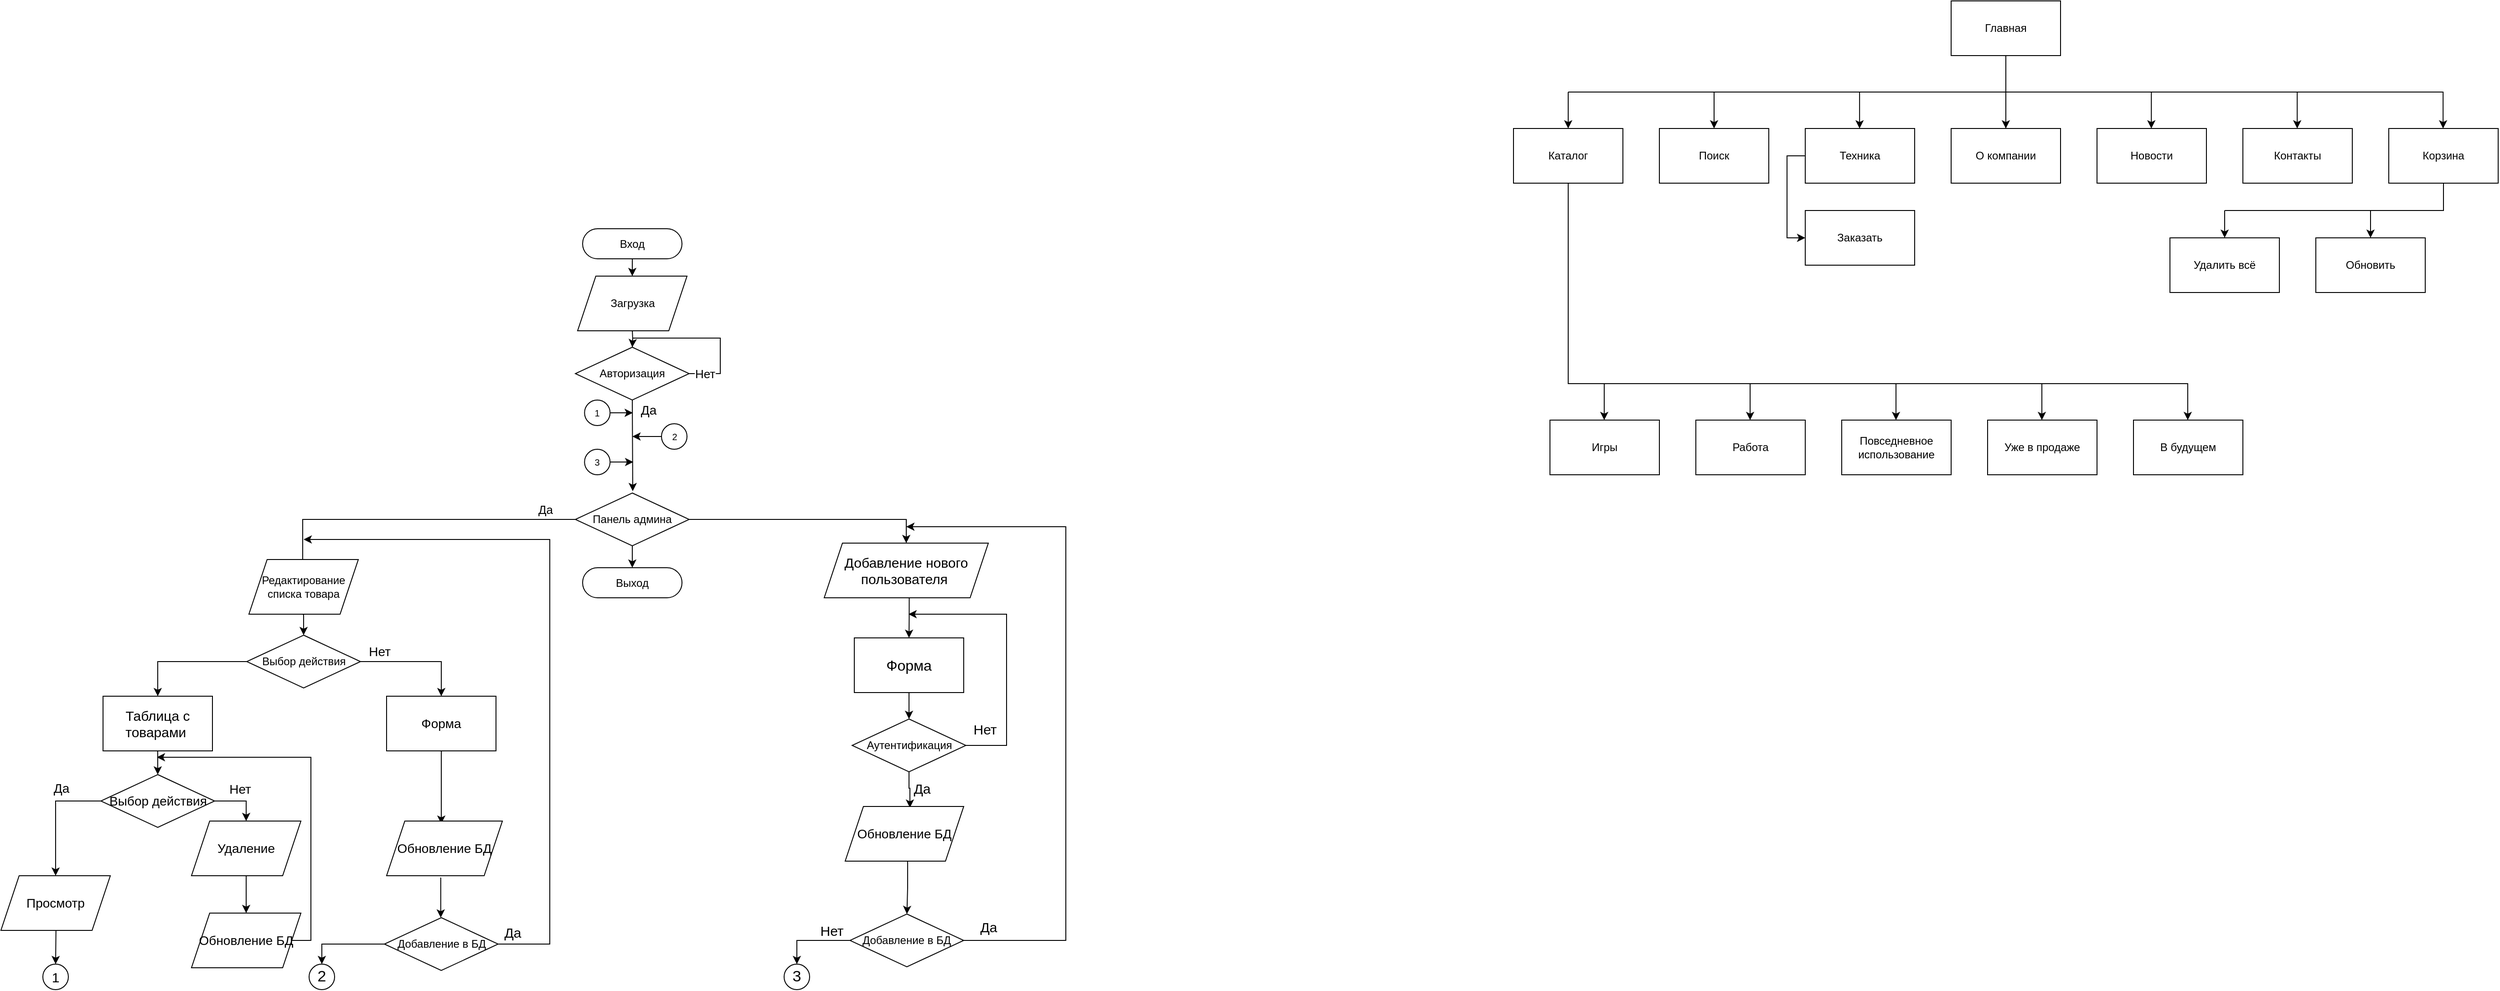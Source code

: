 <mxfile version="16.4.2" type="github">
  <diagram id="2LeeSKgqcYLErjVpxvfT" name="Page-1">
    <mxGraphModel dx="827" dy="452" grid="0" gridSize="10" guides="1" tooltips="1" connect="1" arrows="1" fold="1" page="0" pageScale="1" pageWidth="827" pageHeight="1169" background="#ffffff" math="0" shadow="0">
      <root>
        <mxCell id="0" />
        <mxCell id="1" parent="0" />
        <mxCell id="cUAXZSabodu7vR0SYJAd-1" value="Главная" style="rounded=0;whiteSpace=wrap;html=1;" parent="1" vertex="1">
          <mxGeometry x="2380" y="175" width="120" height="60" as="geometry" />
        </mxCell>
        <mxCell id="NjksaWvO8bkKv_YG7I8k-1" value="О компании" style="rounded=0;whiteSpace=wrap;html=1;" parent="1" vertex="1">
          <mxGeometry x="2380" y="315" width="120" height="60" as="geometry" />
        </mxCell>
        <mxCell id="NjksaWvO8bkKv_YG7I8k-6" value="Новости" style="rounded=0;whiteSpace=wrap;html=1;" parent="1" vertex="1">
          <mxGeometry x="2540" y="315" width="120" height="60" as="geometry" />
        </mxCell>
        <mxCell id="NjksaWvO8bkKv_YG7I8k-7" value="Контакты" style="rounded=0;whiteSpace=wrap;html=1;" parent="1" vertex="1">
          <mxGeometry x="2700" y="315" width="120" height="60" as="geometry" />
        </mxCell>
        <mxCell id="NjksaWvO8bkKv_YG7I8k-8" value="Техника" style="rounded=0;whiteSpace=wrap;html=1;" parent="1" vertex="1">
          <mxGeometry x="2220" y="315" width="120" height="60" as="geometry" />
        </mxCell>
        <mxCell id="NjksaWvO8bkKv_YG7I8k-11" value="Поиск" style="rounded=0;whiteSpace=wrap;html=1;" parent="1" vertex="1">
          <mxGeometry x="2060" y="315" width="120" height="60" as="geometry" />
        </mxCell>
        <mxCell id="NjksaWvO8bkKv_YG7I8k-12" value="Каталог" style="rounded=0;whiteSpace=wrap;html=1;" parent="1" vertex="1">
          <mxGeometry x="1900" y="315" width="120" height="60" as="geometry" />
        </mxCell>
        <mxCell id="NjksaWvO8bkKv_YG7I8k-13" value="Корзина" style="rounded=0;whiteSpace=wrap;html=1;" parent="1" vertex="1">
          <mxGeometry x="2860" y="315" width="120" height="60" as="geometry" />
        </mxCell>
        <mxCell id="NjksaWvO8bkKv_YG7I8k-14" value="Заказать" style="rounded=0;whiteSpace=wrap;html=1;" parent="1" vertex="1">
          <mxGeometry x="2220" y="405" width="120" height="60" as="geometry" />
        </mxCell>
        <mxCell id="NjksaWvO8bkKv_YG7I8k-15" value="" style="endArrow=none;html=1;rounded=0;exitX=0.5;exitY=0;exitDx=0;exitDy=0;entryX=0.5;entryY=1;entryDx=0;entryDy=0;" parent="1" source="NjksaWvO8bkKv_YG7I8k-1" target="cUAXZSabodu7vR0SYJAd-1" edge="1">
          <mxGeometry width="50" height="50" relative="1" as="geometry">
            <mxPoint x="2420" y="255" as="sourcePoint" />
            <mxPoint x="2470" y="205" as="targetPoint" />
          </mxGeometry>
        </mxCell>
        <mxCell id="NjksaWvO8bkKv_YG7I8k-16" value="" style="endArrow=classic;html=1;rounded=0;entryX=0.5;entryY=0;entryDx=0;entryDy=0;" parent="1" target="NjksaWvO8bkKv_YG7I8k-1" edge="1">
          <mxGeometry width="50" height="50" relative="1" as="geometry">
            <mxPoint x="2440" y="235" as="sourcePoint" />
            <mxPoint x="2490" y="185" as="targetPoint" />
          </mxGeometry>
        </mxCell>
        <mxCell id="NjksaWvO8bkKv_YG7I8k-17" value="" style="endArrow=none;html=1;rounded=0;" parent="1" edge="1">
          <mxGeometry width="50" height="50" relative="1" as="geometry">
            <mxPoint x="1960" y="275" as="sourcePoint" />
            <mxPoint x="2920" y="275" as="targetPoint" />
          </mxGeometry>
        </mxCell>
        <mxCell id="NjksaWvO8bkKv_YG7I8k-18" value="" style="endArrow=classic;html=1;rounded=0;entryX=0.5;entryY=0;entryDx=0;entryDy=0;" parent="1" target="NjksaWvO8bkKv_YG7I8k-12" edge="1">
          <mxGeometry width="50" height="50" relative="1" as="geometry">
            <mxPoint x="1960" y="275" as="sourcePoint" />
            <mxPoint x="2040" y="205" as="targetPoint" />
          </mxGeometry>
        </mxCell>
        <mxCell id="NjksaWvO8bkKv_YG7I8k-19" value="" style="endArrow=classic;html=1;rounded=0;entryX=0.5;entryY=0;entryDx=0;entryDy=0;" parent="1" target="NjksaWvO8bkKv_YG7I8k-11" edge="1">
          <mxGeometry width="50" height="50" relative="1" as="geometry">
            <mxPoint x="2120" y="275" as="sourcePoint" />
            <mxPoint x="1970" y="325.0" as="targetPoint" />
            <Array as="points">
              <mxPoint x="2120" y="295" />
            </Array>
          </mxGeometry>
        </mxCell>
        <mxCell id="NjksaWvO8bkKv_YG7I8k-20" value="" style="endArrow=classic;html=1;rounded=0;entryX=0.5;entryY=0;entryDx=0;entryDy=0;" parent="1" edge="1">
          <mxGeometry width="50" height="50" relative="1" as="geometry">
            <mxPoint x="2279.58" y="275" as="sourcePoint" />
            <mxPoint x="2279.58" y="315" as="targetPoint" />
          </mxGeometry>
        </mxCell>
        <mxCell id="NjksaWvO8bkKv_YG7I8k-21" value="" style="endArrow=classic;html=1;rounded=0;entryX=0.5;entryY=0;entryDx=0;entryDy=0;" parent="1" edge="1">
          <mxGeometry width="50" height="50" relative="1" as="geometry">
            <mxPoint x="2599.58" y="275" as="sourcePoint" />
            <mxPoint x="2599.58" y="315" as="targetPoint" />
          </mxGeometry>
        </mxCell>
        <mxCell id="NjksaWvO8bkKv_YG7I8k-22" value="" style="endArrow=classic;html=1;rounded=0;entryX=0.5;entryY=0;entryDx=0;entryDy=0;" parent="1" edge="1">
          <mxGeometry width="50" height="50" relative="1" as="geometry">
            <mxPoint x="2759.58" y="275" as="sourcePoint" />
            <mxPoint x="2759.58" y="315" as="targetPoint" />
          </mxGeometry>
        </mxCell>
        <mxCell id="NjksaWvO8bkKv_YG7I8k-23" value="" style="endArrow=classic;html=1;rounded=0;entryX=0.5;entryY=0;entryDx=0;entryDy=0;" parent="1" edge="1">
          <mxGeometry width="50" height="50" relative="1" as="geometry">
            <mxPoint x="2919.58" y="275" as="sourcePoint" />
            <mxPoint x="2919.58" y="315" as="targetPoint" />
          </mxGeometry>
        </mxCell>
        <mxCell id="NjksaWvO8bkKv_YG7I8k-25" value="" style="endArrow=classic;html=1;rounded=0;exitX=0;exitY=0.5;exitDx=0;exitDy=0;entryX=0;entryY=0.5;entryDx=0;entryDy=0;" parent="1" source="NjksaWvO8bkKv_YG7I8k-8" target="NjksaWvO8bkKv_YG7I8k-14" edge="1">
          <mxGeometry width="50" height="50" relative="1" as="geometry">
            <mxPoint x="2360" y="355" as="sourcePoint" />
            <mxPoint x="2410" y="305" as="targetPoint" />
            <Array as="points">
              <mxPoint x="2200" y="345" />
              <mxPoint x="2200" y="435" />
            </Array>
          </mxGeometry>
        </mxCell>
        <mxCell id="NjksaWvO8bkKv_YG7I8k-26" value="Обновить" style="rounded=0;whiteSpace=wrap;html=1;" parent="1" vertex="1">
          <mxGeometry x="2780" y="435" width="120" height="60" as="geometry" />
        </mxCell>
        <mxCell id="NjksaWvO8bkKv_YG7I8k-27" value="Удалить всё" style="rounded=0;whiteSpace=wrap;html=1;" parent="1" vertex="1">
          <mxGeometry x="2620" y="435" width="120" height="60" as="geometry" />
        </mxCell>
        <mxCell id="NjksaWvO8bkKv_YG7I8k-28" value="" style="endArrow=none;html=1;rounded=0;entryX=0.5;entryY=1;entryDx=0;entryDy=0;" parent="1" target="NjksaWvO8bkKv_YG7I8k-13" edge="1">
          <mxGeometry width="50" height="50" relative="1" as="geometry">
            <mxPoint x="2680" y="405" as="sourcePoint" />
            <mxPoint x="2820" y="305" as="targetPoint" />
            <Array as="points">
              <mxPoint x="2920" y="405" />
            </Array>
          </mxGeometry>
        </mxCell>
        <mxCell id="NjksaWvO8bkKv_YG7I8k-29" value="" style="endArrow=classic;html=1;rounded=0;entryX=0.5;entryY=0;entryDx=0;entryDy=0;" parent="1" target="NjksaWvO8bkKv_YG7I8k-27" edge="1">
          <mxGeometry width="50" height="50" relative="1" as="geometry">
            <mxPoint x="2680" y="405" as="sourcePoint" />
            <mxPoint x="2820" y="305" as="targetPoint" />
          </mxGeometry>
        </mxCell>
        <mxCell id="NjksaWvO8bkKv_YG7I8k-30" value="" style="endArrow=classic;html=1;rounded=0;entryX=0.5;entryY=0;entryDx=0;entryDy=0;" parent="1" edge="1">
          <mxGeometry width="50" height="50" relative="1" as="geometry">
            <mxPoint x="2840" y="405" as="sourcePoint" />
            <mxPoint x="2840" y="435.0" as="targetPoint" />
          </mxGeometry>
        </mxCell>
        <mxCell id="NjksaWvO8bkKv_YG7I8k-31" value="" style="endArrow=none;html=1;rounded=0;entryX=0.5;entryY=1;entryDx=0;entryDy=0;" parent="1" target="NjksaWvO8bkKv_YG7I8k-12" edge="1">
          <mxGeometry width="50" height="50" relative="1" as="geometry">
            <mxPoint x="2640" y="595" as="sourcePoint" />
            <mxPoint x="2150" y="525" as="targetPoint" />
            <Array as="points">
              <mxPoint x="1960" y="595" />
            </Array>
          </mxGeometry>
        </mxCell>
        <mxCell id="NjksaWvO8bkKv_YG7I8k-32" value="Игры" style="rounded=0;whiteSpace=wrap;html=1;" parent="1" vertex="1">
          <mxGeometry x="1940" y="635" width="120" height="60" as="geometry" />
        </mxCell>
        <mxCell id="NjksaWvO8bkKv_YG7I8k-33" value="Работа" style="rounded=0;whiteSpace=wrap;html=1;" parent="1" vertex="1">
          <mxGeometry x="2100" y="635" width="120" height="60" as="geometry" />
        </mxCell>
        <mxCell id="NjksaWvO8bkKv_YG7I8k-34" value="Повседневное использование" style="rounded=0;whiteSpace=wrap;html=1;" parent="1" vertex="1">
          <mxGeometry x="2260" y="635" width="120" height="60" as="geometry" />
        </mxCell>
        <mxCell id="NjksaWvO8bkKv_YG7I8k-35" value="Уже в продаже" style="rounded=0;whiteSpace=wrap;html=1;" parent="1" vertex="1">
          <mxGeometry x="2420" y="635" width="120" height="60" as="geometry" />
        </mxCell>
        <mxCell id="NjksaWvO8bkKv_YG7I8k-36" value="В будущем" style="rounded=0;whiteSpace=wrap;html=1;" parent="1" vertex="1">
          <mxGeometry x="2580" y="635" width="120" height="60" as="geometry" />
        </mxCell>
        <mxCell id="NjksaWvO8bkKv_YG7I8k-39" value="" style="endArrow=classic;html=1;rounded=0;entryX=0.5;entryY=0;entryDx=0;entryDy=0;" parent="1" edge="1">
          <mxGeometry width="50" height="50" relative="1" as="geometry">
            <mxPoint x="2639.52" y="595" as="sourcePoint" />
            <mxPoint x="2639.52" y="635" as="targetPoint" />
          </mxGeometry>
        </mxCell>
        <mxCell id="NjksaWvO8bkKv_YG7I8k-40" value="" style="endArrow=classic;html=1;rounded=0;entryX=0.5;entryY=0;entryDx=0;entryDy=0;" parent="1" edge="1">
          <mxGeometry width="50" height="50" relative="1" as="geometry">
            <mxPoint x="2479.52" y="595" as="sourcePoint" />
            <mxPoint x="2479.52" y="635" as="targetPoint" />
          </mxGeometry>
        </mxCell>
        <mxCell id="NjksaWvO8bkKv_YG7I8k-41" value="" style="endArrow=classic;html=1;rounded=0;entryX=0.5;entryY=0;entryDx=0;entryDy=0;" parent="1" edge="1">
          <mxGeometry width="50" height="50" relative="1" as="geometry">
            <mxPoint x="2319.52" y="595" as="sourcePoint" />
            <mxPoint x="2319.52" y="635" as="targetPoint" />
          </mxGeometry>
        </mxCell>
        <mxCell id="NjksaWvO8bkKv_YG7I8k-42" value="" style="endArrow=classic;html=1;rounded=0;entryX=0.5;entryY=0;entryDx=0;entryDy=0;" parent="1" edge="1">
          <mxGeometry width="50" height="50" relative="1" as="geometry">
            <mxPoint x="2159.52" y="595" as="sourcePoint" />
            <mxPoint x="2159.52" y="635" as="targetPoint" />
          </mxGeometry>
        </mxCell>
        <mxCell id="NjksaWvO8bkKv_YG7I8k-43" value="" style="endArrow=classic;html=1;rounded=0;entryX=0.5;entryY=0;entryDx=0;entryDy=0;" parent="1" edge="1">
          <mxGeometry width="50" height="50" relative="1" as="geometry">
            <mxPoint x="1999.52" y="595" as="sourcePoint" />
            <mxPoint x="1999.52" y="635" as="targetPoint" />
          </mxGeometry>
        </mxCell>
        <mxCell id="a2tKn3T9XnNzQSszcCgc-1" value="Вход" style="rounded=1;whiteSpace=wrap;html=1;arcSize=50;" parent="1" vertex="1">
          <mxGeometry x="879" y="425" width="109" height="33" as="geometry" />
        </mxCell>
        <mxCell id="a2tKn3T9XnNzQSszcCgc-2" value="Загрузка" style="shape=parallelogram;perimeter=parallelogramPerimeter;whiteSpace=wrap;html=1;fixedSize=1;" parent="1" vertex="1">
          <mxGeometry x="873.51" y="477" width="120" height="60" as="geometry" />
        </mxCell>
        <mxCell id="a2tKn3T9XnNzQSszcCgc-3" value="Авторизация" style="rhombus;whiteSpace=wrap;html=1;" parent="1" vertex="1">
          <mxGeometry x="871.13" y="555" width="124.75" height="58" as="geometry" />
        </mxCell>
        <mxCell id="a2tKn3T9XnNzQSszcCgc-4" value="Нет" style="endArrow=none;html=1;rounded=0;exitX=1;exitY=0.5;exitDx=0;exitDy=0;entryX=0.5;entryY=0;entryDx=0;entryDy=0;fontSize=13;" parent="1" source="a2tKn3T9XnNzQSszcCgc-3" target="a2tKn3T9XnNzQSszcCgc-3" edge="1">
          <mxGeometry x="-0.809" width="50" height="50" relative="1" as="geometry">
            <mxPoint x="891" y="605" as="sourcePoint" />
            <mxPoint x="934" y="553" as="targetPoint" />
            <Array as="points">
              <mxPoint x="1030" y="584" />
              <mxPoint x="1030" y="545" />
              <mxPoint x="934" y="545" />
            </Array>
            <mxPoint as="offset" />
          </mxGeometry>
        </mxCell>
        <mxCell id="a2tKn3T9XnNzQSszcCgc-6" value="" style="endArrow=classic;html=1;rounded=0;entryX=0.5;entryY=0;entryDx=0;entryDy=0;exitX=0.5;exitY=1;exitDx=0;exitDy=0;" parent="1" source="a2tKn3T9XnNzQSszcCgc-2" target="a2tKn3T9XnNzQSszcCgc-3" edge="1">
          <mxGeometry width="50" height="50" relative="1" as="geometry">
            <mxPoint x="932" y="535" as="sourcePoint" />
            <mxPoint x="924" y="532" as="targetPoint" />
            <Array as="points">
              <mxPoint x="934" y="546" />
            </Array>
          </mxGeometry>
        </mxCell>
        <mxCell id="a2tKn3T9XnNzQSszcCgc-8" value="" style="endArrow=classic;html=1;rounded=0;exitX=0.5;exitY=1;exitDx=0;exitDy=0;entryX=0.5;entryY=0;entryDx=0;entryDy=0;" parent="1" source="a2tKn3T9XnNzQSszcCgc-1" target="a2tKn3T9XnNzQSszcCgc-2" edge="1">
          <mxGeometry width="50" height="50" relative="1" as="geometry">
            <mxPoint x="896" y="515" as="sourcePoint" />
            <mxPoint x="946" y="465" as="targetPoint" />
          </mxGeometry>
        </mxCell>
        <mxCell id="a2tKn3T9XnNzQSszcCgc-22" style="edgeStyle=orthogonalEdgeStyle;rounded=0;orthogonalLoop=1;jettySize=auto;html=1;fontSize=10;" parent="1" source="a2tKn3T9XnNzQSszcCgc-9" edge="1">
          <mxGeometry relative="1" as="geometry">
            <mxPoint x="933.619" y="653" as="targetPoint" />
          </mxGeometry>
        </mxCell>
        <mxCell id="a2tKn3T9XnNzQSszcCgc-9" value="2" style="ellipse;whiteSpace=wrap;html=1;aspect=fixed;fontSize=10;" parent="1" vertex="1">
          <mxGeometry x="965.51" y="639" width="28" height="28" as="geometry" />
        </mxCell>
        <mxCell id="a2tKn3T9XnNzQSszcCgc-11" value="Да" style="endArrow=classic;html=1;rounded=0;fontSize=14;exitX=0.5;exitY=1;exitDx=0;exitDy=0;" parent="1" source="a2tKn3T9XnNzQSszcCgc-3" edge="1">
          <mxGeometry x="-0.778" y="17" width="50" height="50" relative="1" as="geometry">
            <mxPoint x="896" y="658" as="sourcePoint" />
            <mxPoint x="934" y="713" as="targetPoint" />
            <mxPoint as="offset" />
          </mxGeometry>
        </mxCell>
        <mxCell id="a2tKn3T9XnNzQSszcCgc-23" style="edgeStyle=orthogonalEdgeStyle;rounded=0;orthogonalLoop=1;jettySize=auto;html=1;fontSize=10;" parent="1" source="a2tKn3T9XnNzQSszcCgc-12" edge="1">
          <mxGeometry relative="1" as="geometry">
            <mxPoint x="934.095" y="627.0" as="targetPoint" />
          </mxGeometry>
        </mxCell>
        <mxCell id="a2tKn3T9XnNzQSszcCgc-12" value="1" style="ellipse;whiteSpace=wrap;html=1;aspect=fixed;fontSize=10;" parent="1" vertex="1">
          <mxGeometry x="881.13" y="613" width="28" height="28" as="geometry" />
        </mxCell>
        <mxCell id="a2tKn3T9XnNzQSszcCgc-21" style="edgeStyle=orthogonalEdgeStyle;rounded=0;orthogonalLoop=1;jettySize=auto;html=1;fontSize=10;" parent="1" source="a2tKn3T9XnNzQSszcCgc-14" edge="1">
          <mxGeometry relative="1" as="geometry">
            <mxPoint x="934.571" y="681" as="targetPoint" />
          </mxGeometry>
        </mxCell>
        <mxCell id="a2tKn3T9XnNzQSszcCgc-14" value="3" style="ellipse;whiteSpace=wrap;html=1;aspect=fixed;fontSize=10;" parent="1" vertex="1">
          <mxGeometry x="881.13" y="667" width="28" height="28" as="geometry" />
        </mxCell>
        <mxCell id="a2tKn3T9XnNzQSszcCgc-26" style="edgeStyle=orthogonalEdgeStyle;rounded=0;orthogonalLoop=1;jettySize=auto;html=1;entryX=0.5;entryY=0;entryDx=0;entryDy=0;fontSize=10;" parent="1" source="a2tKn3T9XnNzQSszcCgc-24" target="a2tKn3T9XnNzQSszcCgc-25" edge="1">
          <mxGeometry relative="1" as="geometry" />
        </mxCell>
        <mxCell id="a2tKn3T9XnNzQSszcCgc-86" style="edgeStyle=orthogonalEdgeStyle;rounded=0;orthogonalLoop=1;jettySize=auto;html=1;exitX=1;exitY=0.5;exitDx=0;exitDy=0;entryX=0.5;entryY=0;entryDx=0;entryDy=0;fontSize=15;strokeWidth=1;" parent="1" source="a2tKn3T9XnNzQSszcCgc-24" target="a2tKn3T9XnNzQSszcCgc-72" edge="1">
          <mxGeometry relative="1" as="geometry" />
        </mxCell>
        <mxCell id="a2tKn3T9XnNzQSszcCgc-24" value="Панель админа" style="rhombus;whiteSpace=wrap;html=1;" parent="1" vertex="1">
          <mxGeometry x="871.13" y="715" width="124.75" height="58" as="geometry" />
        </mxCell>
        <mxCell id="a2tKn3T9XnNzQSszcCgc-25" value="Выход" style="rounded=1;whiteSpace=wrap;html=1;arcSize=50;" parent="1" vertex="1">
          <mxGeometry x="879.01" y="797" width="109" height="33" as="geometry" />
        </mxCell>
        <mxCell id="a2tKn3T9XnNzQSszcCgc-27" value="Да" style="endArrow=classic;html=1;rounded=0;fontSize=13;exitX=0;exitY=0.5;exitDx=0;exitDy=0;" parent="1" source="a2tKn3T9XnNzQSszcCgc-24" edge="1">
          <mxGeometry x="-0.835" y="-11" width="50" height="50" relative="1" as="geometry">
            <mxPoint x="932" y="899" as="sourcePoint" />
            <mxPoint x="572" y="849" as="targetPoint" />
            <Array as="points">
              <mxPoint x="572" y="744" />
            </Array>
            <mxPoint as="offset" />
          </mxGeometry>
        </mxCell>
        <mxCell id="a2tKn3T9XnNzQSszcCgc-29" value="Редактирование списка товара" style="shape=parallelogram;perimeter=parallelogramPerimeter;whiteSpace=wrap;html=1;fixedSize=1;" parent="1" vertex="1">
          <mxGeometry x="513" y="788" width="120" height="60" as="geometry" />
        </mxCell>
        <mxCell id="a2tKn3T9XnNzQSszcCgc-35" value="Нет&amp;nbsp;" style="edgeStyle=orthogonalEdgeStyle;rounded=0;orthogonalLoop=1;jettySize=auto;html=1;fontSize=14;" parent="1" source="a2tKn3T9XnNzQSszcCgc-30" target="a2tKn3T9XnNzQSszcCgc-34" edge="1">
          <mxGeometry x="-0.643" y="11" relative="1" as="geometry">
            <mxPoint as="offset" />
          </mxGeometry>
        </mxCell>
        <mxCell id="a2tKn3T9XnNzQSszcCgc-30" value="Выбор действия" style="rhombus;whiteSpace=wrap;html=1;" parent="1" vertex="1">
          <mxGeometry x="510.63" y="871" width="124.75" height="58" as="geometry" />
        </mxCell>
        <mxCell id="a2tKn3T9XnNzQSszcCgc-33" value="" style="endArrow=classic;html=1;rounded=0;fontSize=10;exitX=0.5;exitY=1;exitDx=0;exitDy=0;entryX=0.5;entryY=0;entryDx=0;entryDy=0;" parent="1" source="a2tKn3T9XnNzQSszcCgc-29" target="a2tKn3T9XnNzQSszcCgc-30" edge="1">
          <mxGeometry width="50" height="50" relative="1" as="geometry">
            <mxPoint x="633" y="779" as="sourcePoint" />
            <mxPoint x="683" y="729" as="targetPoint" />
          </mxGeometry>
        </mxCell>
        <mxCell id="a2tKn3T9XnNzQSszcCgc-37" value="" style="edgeStyle=orthogonalEdgeStyle;rounded=0;orthogonalLoop=1;jettySize=auto;html=1;fontSize=10;" parent="1" source="a2tKn3T9XnNzQSszcCgc-34" edge="1">
          <mxGeometry relative="1" as="geometry">
            <mxPoint x="723.995" y="1078" as="targetPoint" />
          </mxGeometry>
        </mxCell>
        <mxCell id="a2tKn3T9XnNzQSszcCgc-34" value="Форма" style="whiteSpace=wrap;html=1;fontSize=14;" parent="1" vertex="1">
          <mxGeometry x="663.995" y="938" width="120" height="60" as="geometry" />
        </mxCell>
        <mxCell id="a2tKn3T9XnNzQSszcCgc-42" value="Обновление БД" style="shape=parallelogram;perimeter=parallelogramPerimeter;whiteSpace=wrap;html=1;fixedSize=1;fontSize=14;" parent="1" vertex="1">
          <mxGeometry x="664" y="1075" width="127.01" height="60" as="geometry" />
        </mxCell>
        <mxCell id="a2tKn3T9XnNzQSszcCgc-46" value="Добавление в БД" style="rhombus;whiteSpace=wrap;html=1;" parent="1" vertex="1">
          <mxGeometry x="661.62" y="1181" width="124.75" height="58" as="geometry" />
        </mxCell>
        <mxCell id="a2tKn3T9XnNzQSszcCgc-47" value="" style="edgeStyle=orthogonalEdgeStyle;rounded=0;orthogonalLoop=1;jettySize=auto;html=1;fontSize=10;" parent="1" edge="1">
          <mxGeometry relative="1" as="geometry">
            <mxPoint x="723.405" y="1137" as="sourcePoint" />
            <mxPoint x="723.405" y="1181" as="targetPoint" />
          </mxGeometry>
        </mxCell>
        <mxCell id="a2tKn3T9XnNzQSszcCgc-49" value="Да" style="endArrow=classic;html=1;rounded=0;fontSize=15;exitX=1;exitY=0.5;exitDx=0;exitDy=0;" parent="1" source="a2tKn3T9XnNzQSszcCgc-46" edge="1">
          <mxGeometry x="-0.959" y="13" width="50" height="50" relative="1" as="geometry">
            <mxPoint x="836" y="1307" as="sourcePoint" />
            <mxPoint x="573" y="766" as="targetPoint" />
            <Array as="points">
              <mxPoint x="843" y="1210" />
              <mxPoint x="843" y="766" />
            </Array>
            <mxPoint as="offset" />
          </mxGeometry>
        </mxCell>
        <mxCell id="a2tKn3T9XnNzQSszcCgc-50" value="" style="endArrow=classic;html=1;rounded=0;fontSize=14;strokeWidth=1;exitX=0;exitY=0.5;exitDx=0;exitDy=0;entryX=0.5;entryY=0;entryDx=0;entryDy=0;" parent="1" source="a2tKn3T9XnNzQSszcCgc-46" target="a2tKn3T9XnNzQSszcCgc-51" edge="1">
          <mxGeometry width="50" height="50" relative="1" as="geometry">
            <mxPoint x="836" y="1235" as="sourcePoint" />
            <mxPoint x="600" y="1363" as="targetPoint" />
            <Array as="points">
              <mxPoint x="593" y="1210" />
            </Array>
          </mxGeometry>
        </mxCell>
        <mxCell id="a2tKn3T9XnNzQSszcCgc-51" value="2" style="ellipse;whiteSpace=wrap;html=1;aspect=fixed;fontSize=17;" parent="1" vertex="1">
          <mxGeometry x="579" y="1232" width="28" height="28" as="geometry" />
        </mxCell>
        <mxCell id="a2tKn3T9XnNzQSszcCgc-52" value="Таблица с товарами&amp;nbsp;" style="whiteSpace=wrap;html=1;fontSize=15;" parent="1" vertex="1">
          <mxGeometry x="353.005" y="938" width="120" height="60" as="geometry" />
        </mxCell>
        <mxCell id="a2tKn3T9XnNzQSszcCgc-53" value="" style="endArrow=classic;html=1;rounded=0;fontSize=14;strokeWidth=1;exitX=0;exitY=0.5;exitDx=0;exitDy=0;entryX=0.5;entryY=0;entryDx=0;entryDy=0;" parent="1" source="a2tKn3T9XnNzQSszcCgc-30" target="a2tKn3T9XnNzQSszcCgc-52" edge="1">
          <mxGeometry width="50" height="50" relative="1" as="geometry">
            <mxPoint x="600" y="1014" as="sourcePoint" />
            <mxPoint x="650" y="964" as="targetPoint" />
            <Array as="points">
              <mxPoint x="413" y="900" />
            </Array>
          </mxGeometry>
        </mxCell>
        <mxCell id="a2tKn3T9XnNzQSszcCgc-67" value="Нет" style="edgeStyle=orthogonalEdgeStyle;rounded=0;orthogonalLoop=1;jettySize=auto;html=1;exitX=1;exitY=0.5;exitDx=0;exitDy=0;entryX=0.5;entryY=0;entryDx=0;entryDy=0;fontSize=14;strokeWidth=1;" parent="1" source="a2tKn3T9XnNzQSszcCgc-55" target="a2tKn3T9XnNzQSszcCgc-60" edge="1">
          <mxGeometry x="-0.024" y="13" relative="1" as="geometry">
            <mxPoint as="offset" />
          </mxGeometry>
        </mxCell>
        <mxCell id="a2tKn3T9XnNzQSszcCgc-55" value="Выбор действия" style="rhombus;whiteSpace=wrap;html=1;fontSize=14;" parent="1" vertex="1">
          <mxGeometry x="350.63" y="1024" width="124.75" height="58" as="geometry" />
        </mxCell>
        <mxCell id="a2tKn3T9XnNzQSszcCgc-59" value="" style="endArrow=classic;html=1;rounded=0;fontSize=14;strokeWidth=1;exitX=0.5;exitY=1;exitDx=0;exitDy=0;entryX=0.5;entryY=0;entryDx=0;entryDy=0;" parent="1" source="a2tKn3T9XnNzQSszcCgc-52" target="a2tKn3T9XnNzQSszcCgc-55" edge="1">
          <mxGeometry width="50" height="50" relative="1" as="geometry">
            <mxPoint x="501" y="1061" as="sourcePoint" />
            <mxPoint x="551" y="1011" as="targetPoint" />
          </mxGeometry>
        </mxCell>
        <mxCell id="a2tKn3T9XnNzQSszcCgc-68" style="edgeStyle=orthogonalEdgeStyle;rounded=0;orthogonalLoop=1;jettySize=auto;html=1;exitX=0.5;exitY=1;exitDx=0;exitDy=0;entryX=0.5;entryY=0;entryDx=0;entryDy=0;fontSize=14;strokeWidth=1;" parent="1" source="a2tKn3T9XnNzQSszcCgc-60" target="a2tKn3T9XnNzQSszcCgc-63" edge="1">
          <mxGeometry relative="1" as="geometry" />
        </mxCell>
        <mxCell id="a2tKn3T9XnNzQSszcCgc-60" value="Удаление" style="shape=parallelogram;perimeter=parallelogramPerimeter;whiteSpace=wrap;html=1;fixedSize=1;fontSize=14;" parent="1" vertex="1">
          <mxGeometry x="450.005" y="1075" width="120" height="60" as="geometry" />
        </mxCell>
        <mxCell id="a2tKn3T9XnNzQSszcCgc-71" style="edgeStyle=orthogonalEdgeStyle;rounded=0;orthogonalLoop=1;jettySize=auto;html=1;exitX=0.5;exitY=1;exitDx=0;exitDy=0;entryX=0.5;entryY=0;entryDx=0;entryDy=0;fontSize=14;strokeWidth=1;" parent="1" target="a2tKn3T9XnNzQSszcCgc-70" edge="1">
          <mxGeometry relative="1" as="geometry">
            <mxPoint x="300.995" y="1135" as="sourcePoint" />
          </mxGeometry>
        </mxCell>
        <mxCell id="a2tKn3T9XnNzQSszcCgc-62" value="Просмотр" style="shape=parallelogram;perimeter=parallelogramPerimeter;whiteSpace=wrap;html=1;fixedSize=1;fontSize=14;" parent="1" vertex="1">
          <mxGeometry x="240.995" y="1135" width="120" height="60" as="geometry" />
        </mxCell>
        <mxCell id="a2tKn3T9XnNzQSszcCgc-69" style="edgeStyle=orthogonalEdgeStyle;rounded=0;orthogonalLoop=1;jettySize=auto;html=1;exitX=1;exitY=0.5;exitDx=0;exitDy=0;fontSize=14;strokeWidth=1;" parent="1" source="a2tKn3T9XnNzQSszcCgc-63" edge="1">
          <mxGeometry relative="1" as="geometry">
            <mxPoint x="412" y="1005" as="targetPoint" />
            <Array as="points">
              <mxPoint x="581" y="1206" />
              <mxPoint x="581" y="1005" />
            </Array>
          </mxGeometry>
        </mxCell>
        <mxCell id="a2tKn3T9XnNzQSszcCgc-63" value="Обновление БД" style="shape=parallelogram;perimeter=parallelogramPerimeter;whiteSpace=wrap;html=1;fixedSize=1;fontSize=14;" parent="1" vertex="1">
          <mxGeometry x="450.005" y="1176" width="120" height="60" as="geometry" />
        </mxCell>
        <mxCell id="a2tKn3T9XnNzQSszcCgc-64" value="Да" style="endArrow=classic;html=1;rounded=0;fontSize=14;strokeWidth=1;entryX=0.5;entryY=0;entryDx=0;entryDy=0;exitX=0;exitY=0.5;exitDx=0;exitDy=0;" parent="1" source="a2tKn3T9XnNzQSszcCgc-55" edge="1" target="a2tKn3T9XnNzQSszcCgc-62">
          <mxGeometry x="-0.34" y="-14" width="50" height="50" relative="1" as="geometry">
            <mxPoint x="344" y="1049" as="sourcePoint" />
            <mxPoint x="300.995" y="1075" as="targetPoint" />
            <Array as="points">
              <mxPoint x="301" y="1053" />
            </Array>
            <mxPoint as="offset" />
          </mxGeometry>
        </mxCell>
        <mxCell id="a2tKn3T9XnNzQSszcCgc-70" value="1" style="ellipse;whiteSpace=wrap;html=1;aspect=fixed;fontSize=15;" parent="1" vertex="1">
          <mxGeometry x="286.99" y="1232" width="28" height="28" as="geometry" />
        </mxCell>
        <mxCell id="a2tKn3T9XnNzQSszcCgc-74" value="" style="edgeStyle=orthogonalEdgeStyle;rounded=0;orthogonalLoop=1;jettySize=auto;html=1;fontSize=15;strokeWidth=1;exitX=0.518;exitY=0.992;exitDx=0;exitDy=0;exitPerimeter=0;" parent="1" source="a2tKn3T9XnNzQSszcCgc-72" target="a2tKn3T9XnNzQSszcCgc-73" edge="1">
          <mxGeometry relative="1" as="geometry" />
        </mxCell>
        <mxCell id="a2tKn3T9XnNzQSszcCgc-72" value="Добавление нового пользователя&amp;nbsp;" style="shape=parallelogram;perimeter=parallelogramPerimeter;whiteSpace=wrap;html=1;fixedSize=1;fontSize=15;" parent="1" vertex="1">
          <mxGeometry x="1144" y="770" width="180" height="60" as="geometry" />
        </mxCell>
        <mxCell id="a2tKn3T9XnNzQSszcCgc-84" style="edgeStyle=orthogonalEdgeStyle;rounded=0;orthogonalLoop=1;jettySize=auto;html=1;exitX=0.5;exitY=1;exitDx=0;exitDy=0;entryX=0.5;entryY=0;entryDx=0;entryDy=0;fontSize=15;strokeWidth=1;" parent="1" source="a2tKn3T9XnNzQSszcCgc-73" target="a2tKn3T9XnNzQSszcCgc-75" edge="1">
          <mxGeometry relative="1" as="geometry" />
        </mxCell>
        <mxCell id="a2tKn3T9XnNzQSszcCgc-73" value="Форма" style="whiteSpace=wrap;html=1;fontSize=16;" parent="1" vertex="1">
          <mxGeometry x="1177" y="874" width="120" height="60" as="geometry" />
        </mxCell>
        <mxCell id="a2tKn3T9XnNzQSszcCgc-83" value="Нет" style="edgeStyle=orthogonalEdgeStyle;rounded=0;orthogonalLoop=1;jettySize=auto;html=1;exitX=1;exitY=0.5;exitDx=0;exitDy=0;fontSize=15;strokeWidth=1;" parent="1" source="a2tKn3T9XnNzQSszcCgc-75" edge="1">
          <mxGeometry x="-0.861" y="18" relative="1" as="geometry">
            <mxPoint x="1236.4" y="847.6" as="targetPoint" />
            <Array as="points">
              <mxPoint x="1344" y="992" />
              <mxPoint x="1344" y="848" />
              <mxPoint x="1236" y="848" />
            </Array>
            <mxPoint as="offset" />
          </mxGeometry>
        </mxCell>
        <mxCell id="a2tKn3T9XnNzQSszcCgc-85" value="Да" style="edgeStyle=orthogonalEdgeStyle;rounded=0;orthogonalLoop=1;jettySize=auto;html=1;exitX=0.5;exitY=1;exitDx=0;exitDy=0;entryX=0.546;entryY=0.023;entryDx=0;entryDy=0;entryPerimeter=0;fontSize=15;strokeWidth=1;" parent="1" source="a2tKn3T9XnNzQSszcCgc-75" target="a2tKn3T9XnNzQSszcCgc-76" edge="1">
          <mxGeometry x="-0.058" y="13" relative="1" as="geometry">
            <Array as="points">
              <mxPoint x="1237" y="1039" />
              <mxPoint x="1238" y="1039" />
            </Array>
            <mxPoint as="offset" />
          </mxGeometry>
        </mxCell>
        <mxCell id="a2tKn3T9XnNzQSszcCgc-75" value="Аутентификация" style="rhombus;whiteSpace=wrap;html=1;" parent="1" vertex="1">
          <mxGeometry x="1174.63" y="963" width="124.75" height="58" as="geometry" />
        </mxCell>
        <mxCell id="a2tKn3T9XnNzQSszcCgc-81" style="edgeStyle=orthogonalEdgeStyle;rounded=0;orthogonalLoop=1;jettySize=auto;html=1;exitX=0.527;exitY=1.005;exitDx=0;exitDy=0;fontSize=15;strokeWidth=1;exitPerimeter=0;" parent="1" source="a2tKn3T9XnNzQSszcCgc-76" target="a2tKn3T9XnNzQSszcCgc-78" edge="1">
          <mxGeometry relative="1" as="geometry" />
        </mxCell>
        <mxCell id="a2tKn3T9XnNzQSszcCgc-76" value="Обновление БД" style="shape=parallelogram;perimeter=parallelogramPerimeter;whiteSpace=wrap;html=1;fixedSize=1;fontSize=14;" parent="1" vertex="1">
          <mxGeometry x="1167" y="1059" width="130" height="60" as="geometry" />
        </mxCell>
        <mxCell id="a2tKn3T9XnNzQSszcCgc-80" value="Нет" style="edgeStyle=orthogonalEdgeStyle;rounded=0;orthogonalLoop=1;jettySize=auto;html=1;exitX=0;exitY=0.5;exitDx=0;exitDy=0;entryX=0.5;entryY=0;entryDx=0;entryDy=0;fontSize=15;strokeWidth=1;" parent="1" source="a2tKn3T9XnNzQSszcCgc-78" target="a2tKn3T9XnNzQSszcCgc-79" edge="1">
          <mxGeometry x="-0.519" y="-11" relative="1" as="geometry">
            <mxPoint as="offset" />
          </mxGeometry>
        </mxCell>
        <mxCell id="a2tKn3T9XnNzQSszcCgc-82" value="Да" style="edgeStyle=orthogonalEdgeStyle;rounded=0;orthogonalLoop=1;jettySize=auto;html=1;exitX=1;exitY=0.5;exitDx=0;exitDy=0;fontSize=15;strokeWidth=1;" parent="1" source="a2tKn3T9XnNzQSszcCgc-78" edge="1">
          <mxGeometry x="-0.928" y="15" relative="1" as="geometry">
            <mxPoint x="1234" y="752" as="targetPoint" />
            <Array as="points">
              <mxPoint x="1409" y="1206" />
              <mxPoint x="1409" y="752" />
            </Array>
            <mxPoint as="offset" />
          </mxGeometry>
        </mxCell>
        <mxCell id="a2tKn3T9XnNzQSszcCgc-78" value="Добавление в БД" style="rhombus;whiteSpace=wrap;html=1;" parent="1" vertex="1">
          <mxGeometry x="1172.25" y="1177" width="124.75" height="58" as="geometry" />
        </mxCell>
        <mxCell id="a2tKn3T9XnNzQSszcCgc-79" value="3" style="ellipse;whiteSpace=wrap;html=1;aspect=fixed;fontSize=17;" parent="1" vertex="1">
          <mxGeometry x="1100" y="1232" width="28" height="28" as="geometry" />
        </mxCell>
      </root>
    </mxGraphModel>
  </diagram>
</mxfile>
